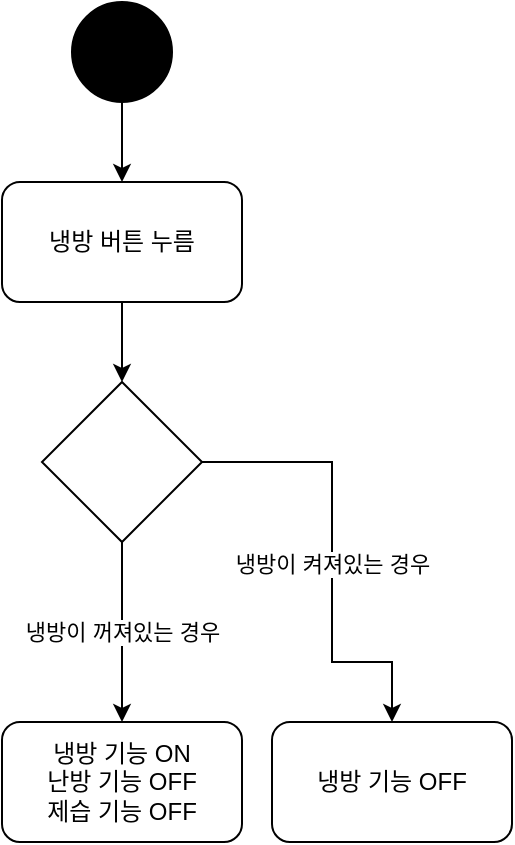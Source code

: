 <mxfile version="15.1.4" type="github">
  <diagram id="bzCLcdmiPPlbZjN3fMLp" name="Page-1">
    <mxGraphModel dx="670" dy="487" grid="1" gridSize="10" guides="1" tooltips="1" connect="1" arrows="1" fold="1" page="1" pageScale="1" pageWidth="827" pageHeight="1169" math="0" shadow="0">
      <root>
        <mxCell id="0" />
        <mxCell id="1" parent="0" />
        <mxCell id="ofnzA-qi2x1utJGHs7Zy-3" style="edgeStyle=orthogonalEdgeStyle;rounded=0;orthogonalLoop=1;jettySize=auto;html=1;" edge="1" parent="1" source="ofnzA-qi2x1utJGHs7Zy-1" target="ofnzA-qi2x1utJGHs7Zy-4">
          <mxGeometry relative="1" as="geometry">
            <mxPoint x="285" y="160" as="targetPoint" />
          </mxGeometry>
        </mxCell>
        <mxCell id="ofnzA-qi2x1utJGHs7Zy-1" value="" style="ellipse;whiteSpace=wrap;html=1;aspect=fixed;fillColor=#000000;" vertex="1" parent="1">
          <mxGeometry x="260" y="50" width="50" height="50" as="geometry" />
        </mxCell>
        <mxCell id="ofnzA-qi2x1utJGHs7Zy-11" style="edgeStyle=orthogonalEdgeStyle;rounded=0;orthogonalLoop=1;jettySize=auto;html=1;" edge="1" parent="1" source="ofnzA-qi2x1utJGHs7Zy-4" target="ofnzA-qi2x1utJGHs7Zy-13">
          <mxGeometry relative="1" as="geometry">
            <mxPoint x="285" y="240" as="targetPoint" />
          </mxGeometry>
        </mxCell>
        <mxCell id="ofnzA-qi2x1utJGHs7Zy-4" value="냉방 버튼 누름" style="rounded=1;whiteSpace=wrap;html=1;fillColor=#FFFFFF;" vertex="1" parent="1">
          <mxGeometry x="225" y="140" width="120" height="60" as="geometry" />
        </mxCell>
        <mxCell id="ofnzA-qi2x1utJGHs7Zy-15" value="냉방이 켜져있는 경우" style="edgeStyle=orthogonalEdgeStyle;rounded=0;orthogonalLoop=1;jettySize=auto;html=1;" edge="1" parent="1" source="ofnzA-qi2x1utJGHs7Zy-13" target="ofnzA-qi2x1utJGHs7Zy-19">
          <mxGeometry x="0.03" relative="1" as="geometry">
            <mxPoint x="390" y="400" as="targetPoint" />
            <Array as="points">
              <mxPoint x="390" y="280" />
              <mxPoint x="390" y="380" />
              <mxPoint x="420" y="380" />
            </Array>
            <mxPoint as="offset" />
          </mxGeometry>
        </mxCell>
        <mxCell id="ofnzA-qi2x1utJGHs7Zy-17" value="냉방이 꺼져있는 경우" style="edgeStyle=orthogonalEdgeStyle;rounded=0;orthogonalLoop=1;jettySize=auto;html=1;entryX=0.5;entryY=0;entryDx=0;entryDy=0;" edge="1" parent="1" source="ofnzA-qi2x1utJGHs7Zy-13" target="ofnzA-qi2x1utJGHs7Zy-18">
          <mxGeometry relative="1" as="geometry">
            <mxPoint x="285" y="420" as="targetPoint" />
          </mxGeometry>
        </mxCell>
        <mxCell id="ofnzA-qi2x1utJGHs7Zy-13" value="" style="rhombus;whiteSpace=wrap;html=1;fillColor=#FFFFFF;" vertex="1" parent="1">
          <mxGeometry x="245" y="240" width="80" height="80" as="geometry" />
        </mxCell>
        <mxCell id="ofnzA-qi2x1utJGHs7Zy-18" value="냉방 기능 ON&lt;br&gt;난방 기능 OFF&lt;br&gt;제습 기능 OFF" style="rounded=1;whiteSpace=wrap;html=1;fillColor=#FFFFFF;" vertex="1" parent="1">
          <mxGeometry x="225" y="410" width="120" height="60" as="geometry" />
        </mxCell>
        <mxCell id="ofnzA-qi2x1utJGHs7Zy-19" value="냉방 기능 OFF" style="rounded=1;whiteSpace=wrap;html=1;fillColor=#FFFFFF;" vertex="1" parent="1">
          <mxGeometry x="360" y="410" width="120" height="60" as="geometry" />
        </mxCell>
      </root>
    </mxGraphModel>
  </diagram>
</mxfile>
